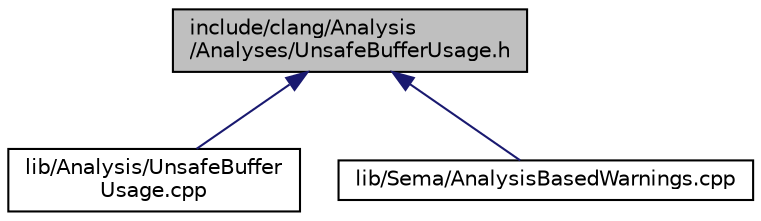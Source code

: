 digraph "include/clang/Analysis/Analyses/UnsafeBufferUsage.h"
{
 // LATEX_PDF_SIZE
  bgcolor="transparent";
  edge [fontname="Helvetica",fontsize="10",labelfontname="Helvetica",labelfontsize="10"];
  node [fontname="Helvetica",fontsize="10",shape=record];
  Node1 [label="include/clang/Analysis\l/Analyses/UnsafeBufferUsage.h",height=0.2,width=0.4,color="black", fillcolor="grey75", style="filled", fontcolor="black",tooltip=" "];
  Node1 -> Node2 [dir="back",color="midnightblue",fontsize="10",style="solid",fontname="Helvetica"];
  Node2 [label="lib/Analysis/UnsafeBuffer\lUsage.cpp",height=0.2,width=0.4,color="black",URL="$UnsafeBufferUsage_8cpp.html",tooltip=" "];
  Node1 -> Node3 [dir="back",color="midnightblue",fontsize="10",style="solid",fontname="Helvetica"];
  Node3 [label="lib/Sema/AnalysisBasedWarnings.cpp",height=0.2,width=0.4,color="black",URL="$AnalysisBasedWarnings_8cpp.html",tooltip=" "];
}
